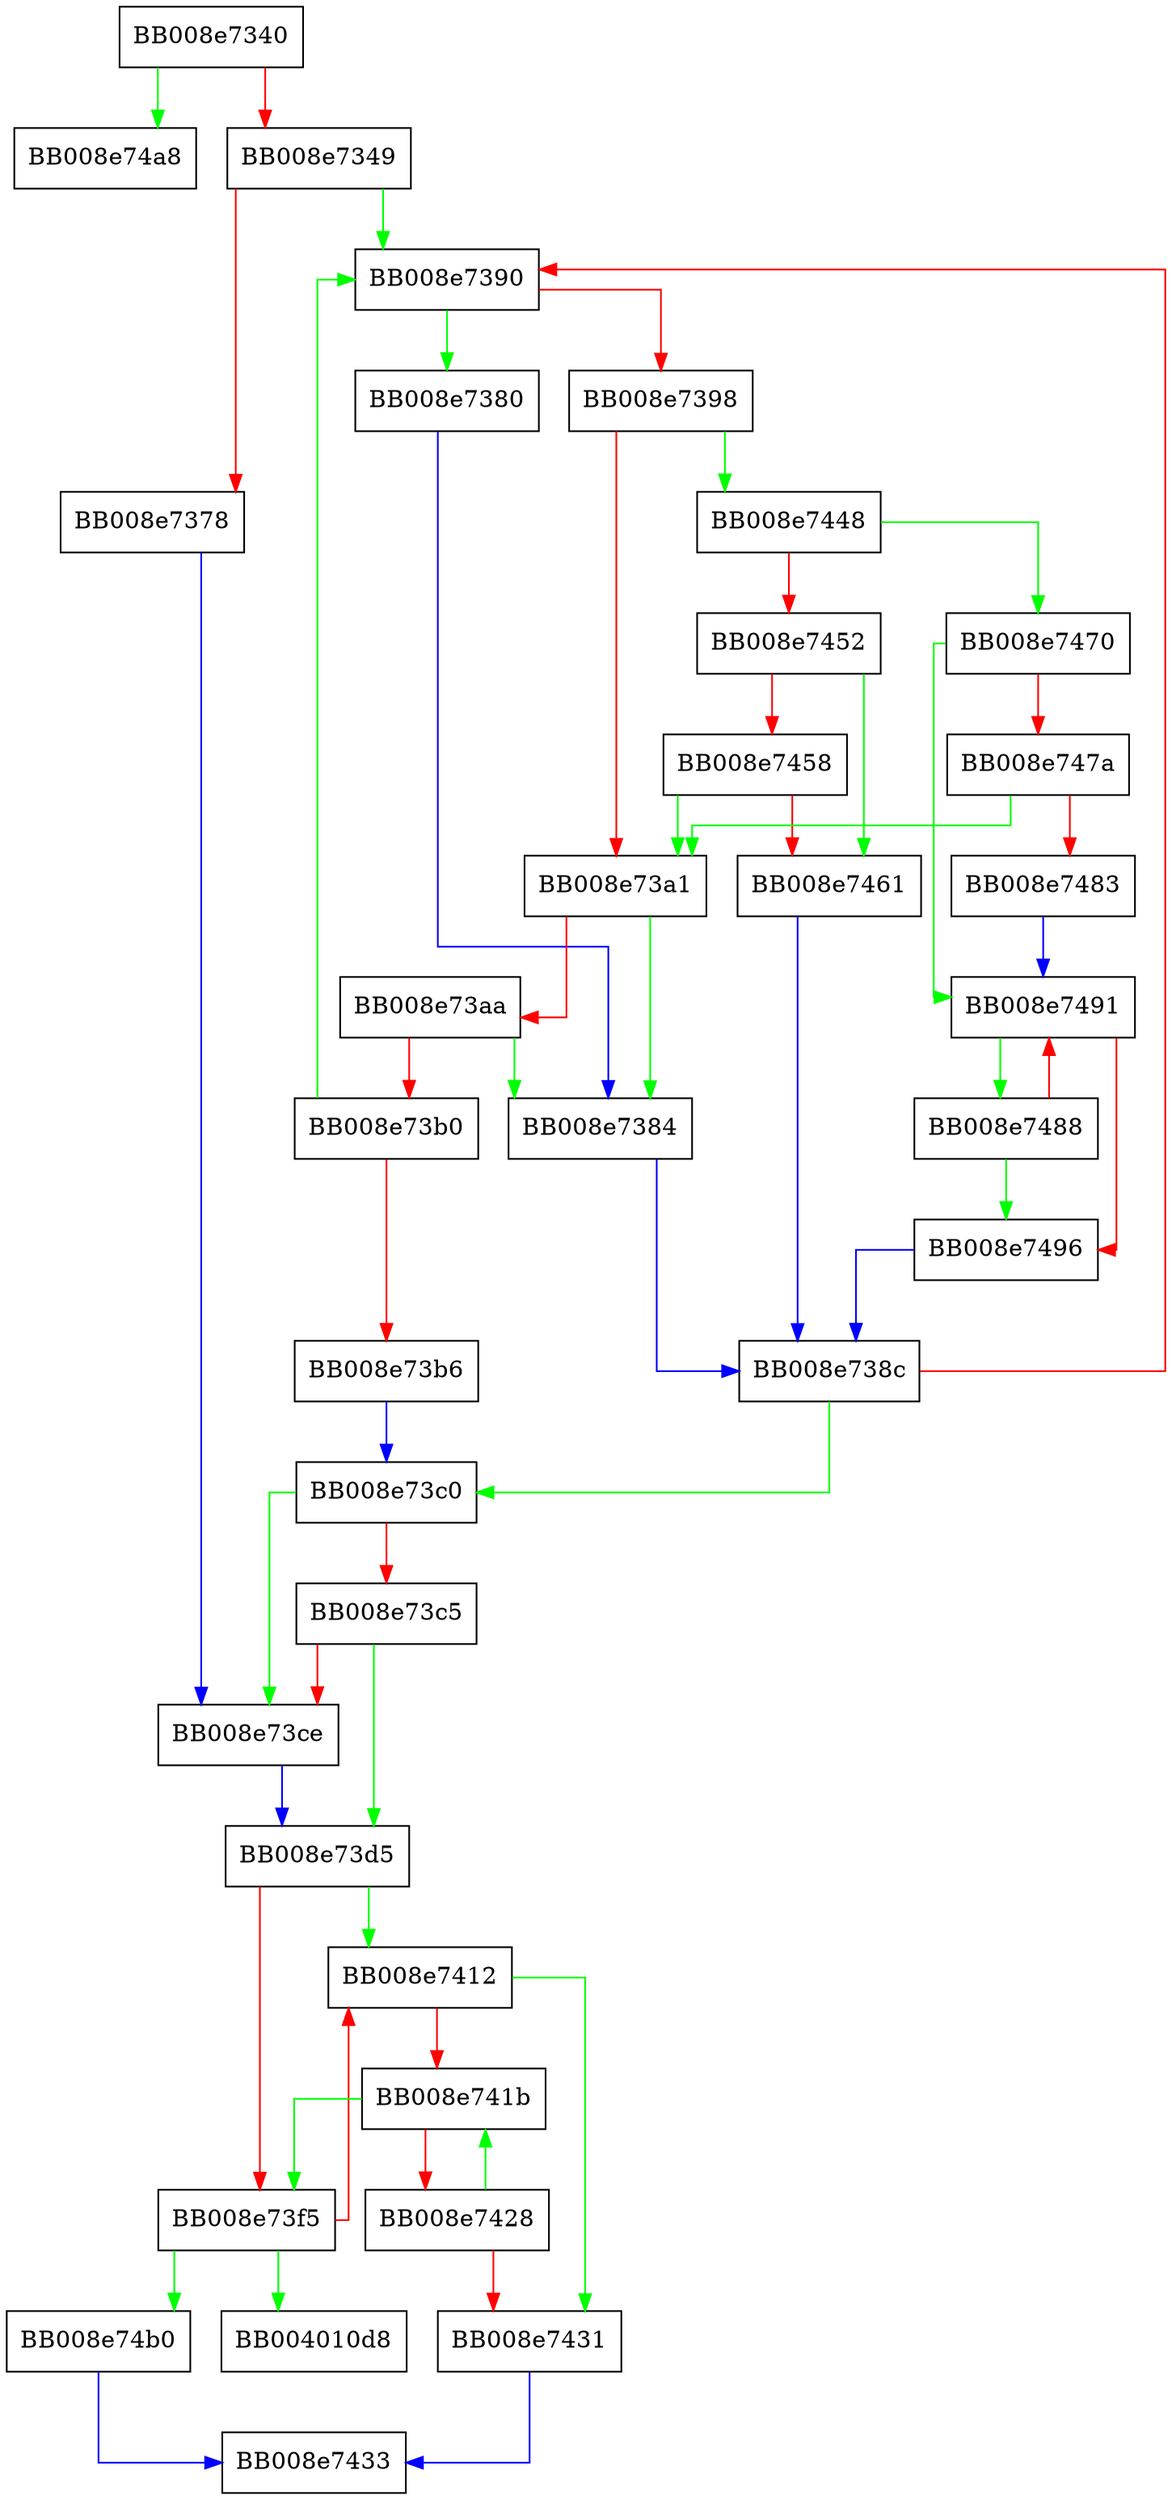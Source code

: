 digraph is_trusted_path_normalize {
  node [shape="box"];
  graph [splines=ortho];
  BB008e7340 -> BB008e74a8 [color="green"];
  BB008e7340 -> BB008e7349 [color="red"];
  BB008e7349 -> BB008e7390 [color="green"];
  BB008e7349 -> BB008e7378 [color="red"];
  BB008e7378 -> BB008e73ce [color="blue"];
  BB008e7380 -> BB008e7384 [color="blue"];
  BB008e7384 -> BB008e738c [color="blue"];
  BB008e738c -> BB008e73c0 [color="green"];
  BB008e738c -> BB008e7390 [color="red"];
  BB008e7390 -> BB008e7380 [color="green"];
  BB008e7390 -> BB008e7398 [color="red"];
  BB008e7398 -> BB008e7448 [color="green"];
  BB008e7398 -> BB008e73a1 [color="red"];
  BB008e73a1 -> BB008e7384 [color="green"];
  BB008e73a1 -> BB008e73aa [color="red"];
  BB008e73aa -> BB008e7384 [color="green"];
  BB008e73aa -> BB008e73b0 [color="red"];
  BB008e73b0 -> BB008e7390 [color="green"];
  BB008e73b0 -> BB008e73b6 [color="red"];
  BB008e73b6 -> BB008e73c0 [color="blue"];
  BB008e73c0 -> BB008e73ce [color="green"];
  BB008e73c0 -> BB008e73c5 [color="red"];
  BB008e73c5 -> BB008e73d5 [color="green"];
  BB008e73c5 -> BB008e73ce [color="red"];
  BB008e73ce -> BB008e73d5 [color="blue"];
  BB008e73d5 -> BB008e7412 [color="green"];
  BB008e73d5 -> BB008e73f5 [color="red"];
  BB008e73f5 -> BB004010d8 [color="green"];
  BB008e73f5 -> BB008e74b0 [color="green"];
  BB008e73f5 -> BB008e7412 [color="red"];
  BB008e7412 -> BB008e7431 [color="green"];
  BB008e7412 -> BB008e741b [color="red"];
  BB008e741b -> BB008e73f5 [color="green"];
  BB008e741b -> BB008e7428 [color="red"];
  BB008e7428 -> BB008e741b [color="green"];
  BB008e7428 -> BB008e7431 [color="red"];
  BB008e7431 -> BB008e7433 [color="blue"];
  BB008e7448 -> BB008e7470 [color="green"];
  BB008e7448 -> BB008e7452 [color="red"];
  BB008e7452 -> BB008e7461 [color="green"];
  BB008e7452 -> BB008e7458 [color="red"];
  BB008e7458 -> BB008e73a1 [color="green"];
  BB008e7458 -> BB008e7461 [color="red"];
  BB008e7461 -> BB008e738c [color="blue"];
  BB008e7470 -> BB008e7491 [color="green"];
  BB008e7470 -> BB008e747a [color="red"];
  BB008e747a -> BB008e73a1 [color="green"];
  BB008e747a -> BB008e7483 [color="red"];
  BB008e7483 -> BB008e7491 [color="blue"];
  BB008e7488 -> BB008e7496 [color="green"];
  BB008e7488 -> BB008e7491 [color="red"];
  BB008e7491 -> BB008e7488 [color="green"];
  BB008e7491 -> BB008e7496 [color="red"];
  BB008e7496 -> BB008e738c [color="blue"];
  BB008e74b0 -> BB008e7433 [color="blue"];
}